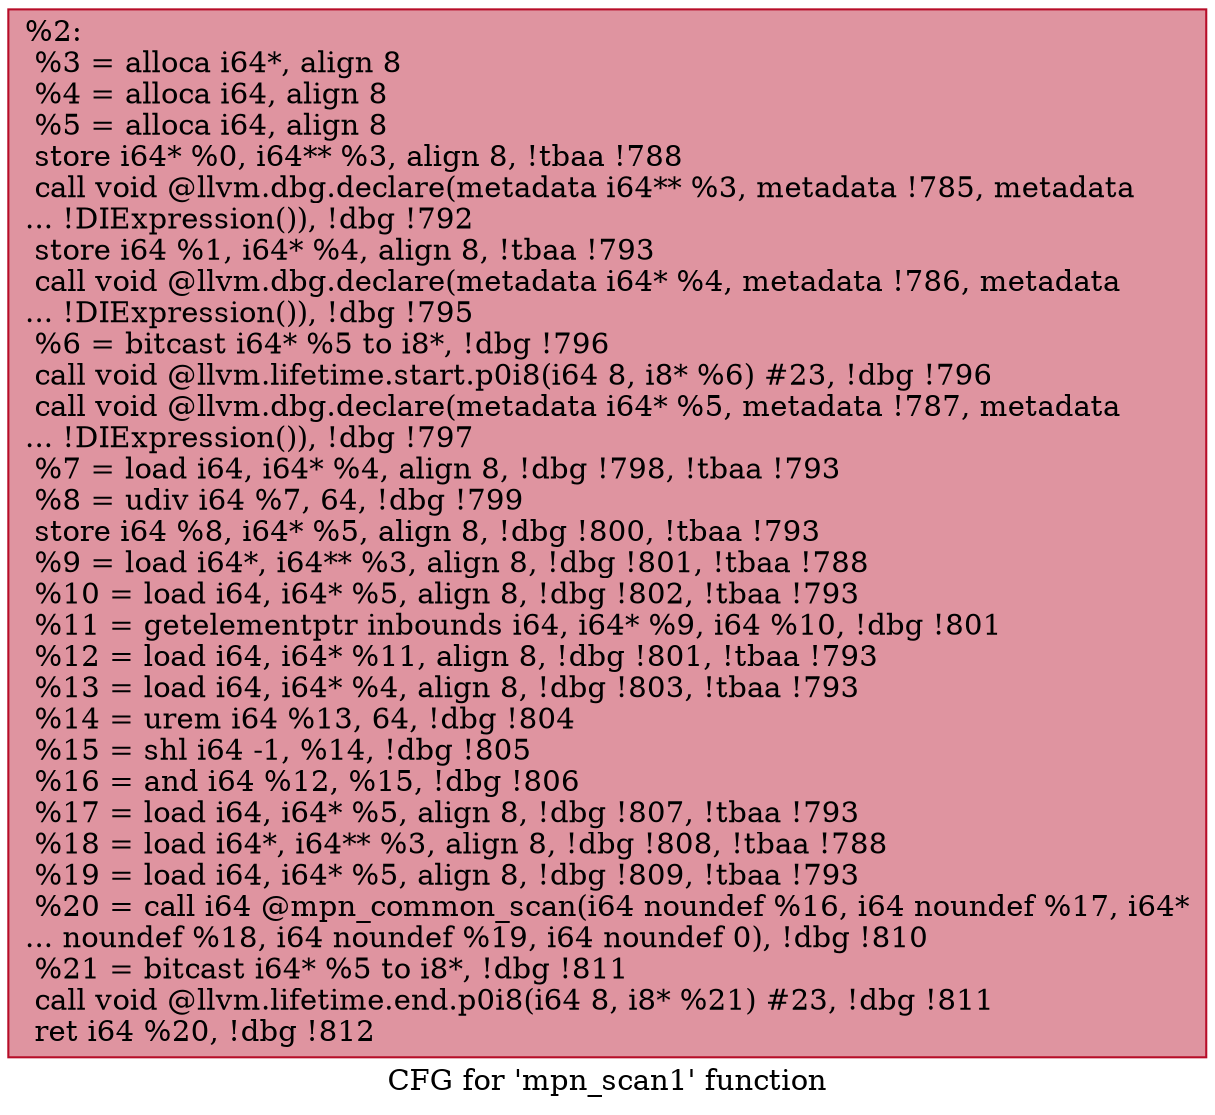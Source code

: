 digraph "CFG for 'mpn_scan1' function" {
	label="CFG for 'mpn_scan1' function";

	Node0x1b112e0 [shape=record,color="#b70d28ff", style=filled, fillcolor="#b70d2870",label="{%2:\l  %3 = alloca i64*, align 8\l  %4 = alloca i64, align 8\l  %5 = alloca i64, align 8\l  store i64* %0, i64** %3, align 8, !tbaa !788\l  call void @llvm.dbg.declare(metadata i64** %3, metadata !785, metadata\l... !DIExpression()), !dbg !792\l  store i64 %1, i64* %4, align 8, !tbaa !793\l  call void @llvm.dbg.declare(metadata i64* %4, metadata !786, metadata\l... !DIExpression()), !dbg !795\l  %6 = bitcast i64* %5 to i8*, !dbg !796\l  call void @llvm.lifetime.start.p0i8(i64 8, i8* %6) #23, !dbg !796\l  call void @llvm.dbg.declare(metadata i64* %5, metadata !787, metadata\l... !DIExpression()), !dbg !797\l  %7 = load i64, i64* %4, align 8, !dbg !798, !tbaa !793\l  %8 = udiv i64 %7, 64, !dbg !799\l  store i64 %8, i64* %5, align 8, !dbg !800, !tbaa !793\l  %9 = load i64*, i64** %3, align 8, !dbg !801, !tbaa !788\l  %10 = load i64, i64* %5, align 8, !dbg !802, !tbaa !793\l  %11 = getelementptr inbounds i64, i64* %9, i64 %10, !dbg !801\l  %12 = load i64, i64* %11, align 8, !dbg !801, !tbaa !793\l  %13 = load i64, i64* %4, align 8, !dbg !803, !tbaa !793\l  %14 = urem i64 %13, 64, !dbg !804\l  %15 = shl i64 -1, %14, !dbg !805\l  %16 = and i64 %12, %15, !dbg !806\l  %17 = load i64, i64* %5, align 8, !dbg !807, !tbaa !793\l  %18 = load i64*, i64** %3, align 8, !dbg !808, !tbaa !788\l  %19 = load i64, i64* %5, align 8, !dbg !809, !tbaa !793\l  %20 = call i64 @mpn_common_scan(i64 noundef %16, i64 noundef %17, i64*\l... noundef %18, i64 noundef %19, i64 noundef 0), !dbg !810\l  %21 = bitcast i64* %5 to i8*, !dbg !811\l  call void @llvm.lifetime.end.p0i8(i64 8, i8* %21) #23, !dbg !811\l  ret i64 %20, !dbg !812\l}"];
}
